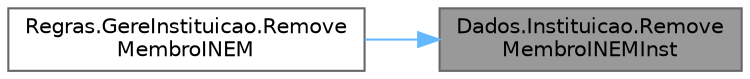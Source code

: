 digraph "Dados.Instituicao.RemoveMembroINEMInst"
{
 // LATEX_PDF_SIZE
  bgcolor="transparent";
  edge [fontname=Helvetica,fontsize=10,labelfontname=Helvetica,labelfontsize=10];
  node [fontname=Helvetica,fontsize=10,shape=box,height=0.2,width=0.4];
  rankdir="RL";
  Node1 [id="Node000001",label="Dados.Instituicao.Remove\lMembroINEMInst",height=0.2,width=0.4,color="gray40", fillcolor="grey60", style="filled", fontcolor="black",tooltip="Funcao que remove um determinado membro do INEM na lista da equipa de INEM da instituicao."];
  Node1 -> Node2 [id="edge1_Node000001_Node000002",dir="back",color="steelblue1",style="solid",tooltip=" "];
  Node2 [id="Node000002",label="Regras.GereInstituicao.Remove\lMembroINEM",height=0.2,width=0.4,color="grey40", fillcolor="white", style="filled",URL="$class_regras_1_1_gere_instituicao.html#a4f061c31805956db15bf710cc9de74ca",tooltip="Funcao que remove um membro do INEM da instituicao."];
}
